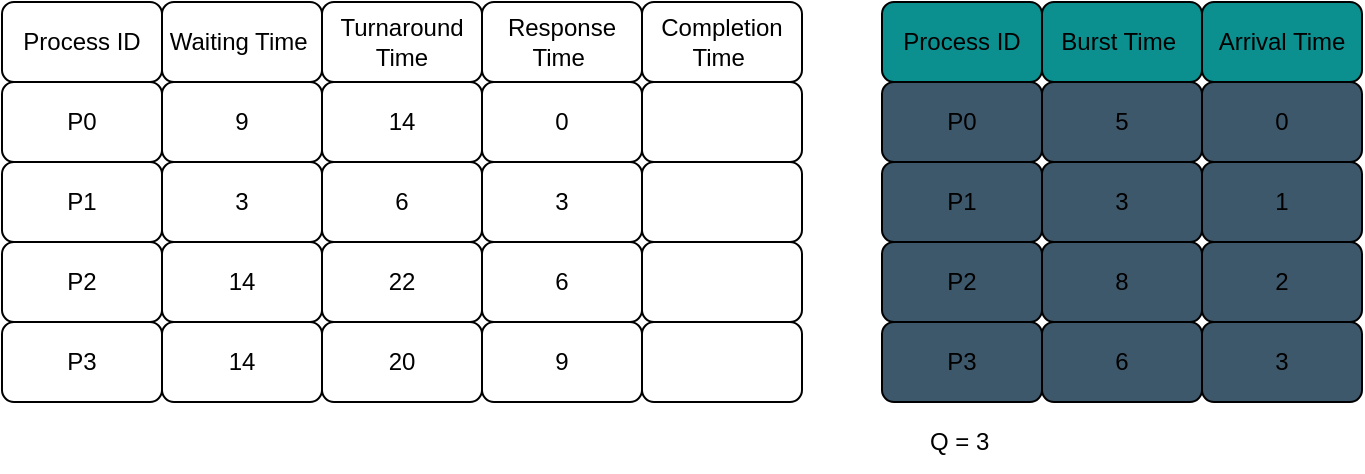 <mxfile>
    <diagram id="ka3EQzgSaXTAFRvSoRkv" name="Page-1">
        <mxGraphModel dx="438" dy="362" grid="1" gridSize="10" guides="1" tooltips="1" connect="1" arrows="1" fold="1" page="1" pageScale="1" pageWidth="850" pageHeight="1100" math="0" shadow="0">
            <root>
                <mxCell id="0"/>
                <mxCell id="1" parent="0"/>
                <mxCell id="2" value="Process ID" style="rounded=1;whiteSpace=wrap;html=1;" parent="1" vertex="1">
                    <mxGeometry x="40" y="120" width="80" height="40" as="geometry"/>
                </mxCell>
                <mxCell id="5" value="Waiting Time&amp;nbsp;" style="rounded=1;whiteSpace=wrap;html=1;" vertex="1" parent="1">
                    <mxGeometry x="120" y="120" width="80" height="40" as="geometry"/>
                </mxCell>
                <mxCell id="6" value="Response Time&amp;nbsp;" style="rounded=1;whiteSpace=wrap;html=1;" vertex="1" parent="1">
                    <mxGeometry x="280" y="120" width="80" height="40" as="geometry"/>
                </mxCell>
                <mxCell id="7" value="Completion Time&amp;nbsp;" style="rounded=1;whiteSpace=wrap;html=1;" vertex="1" parent="1">
                    <mxGeometry x="360" y="120" width="80" height="40" as="geometry"/>
                </mxCell>
                <mxCell id="8" value="P0" style="rounded=1;whiteSpace=wrap;html=1;" vertex="1" parent="1">
                    <mxGeometry x="40" y="160" width="80" height="40" as="geometry"/>
                </mxCell>
                <mxCell id="9" value="9" style="rounded=1;whiteSpace=wrap;html=1;" vertex="1" parent="1">
                    <mxGeometry x="120" y="160" width="80" height="40" as="geometry"/>
                </mxCell>
                <mxCell id="10" value="0" style="rounded=1;whiteSpace=wrap;html=1;" vertex="1" parent="1">
                    <mxGeometry x="280" y="160" width="80" height="40" as="geometry"/>
                </mxCell>
                <mxCell id="11" value="" style="rounded=1;whiteSpace=wrap;html=1;" vertex="1" parent="1">
                    <mxGeometry x="360" y="160" width="80" height="40" as="geometry"/>
                </mxCell>
                <mxCell id="12" value="Turnaround Time" style="rounded=1;whiteSpace=wrap;html=1;" vertex="1" parent="1">
                    <mxGeometry x="200" y="120" width="80" height="40" as="geometry"/>
                </mxCell>
                <mxCell id="13" value="14" style="rounded=1;whiteSpace=wrap;html=1;" vertex="1" parent="1">
                    <mxGeometry x="200" y="160" width="80" height="40" as="geometry"/>
                </mxCell>
                <mxCell id="16" value="P1" style="rounded=1;whiteSpace=wrap;html=1;" vertex="1" parent="1">
                    <mxGeometry x="40" y="200" width="80" height="40" as="geometry"/>
                </mxCell>
                <mxCell id="17" value="3" style="rounded=1;whiteSpace=wrap;html=1;" vertex="1" parent="1">
                    <mxGeometry x="120" y="200" width="80" height="40" as="geometry"/>
                </mxCell>
                <mxCell id="18" value="3" style="rounded=1;whiteSpace=wrap;html=1;" vertex="1" parent="1">
                    <mxGeometry x="280" y="200" width="80" height="40" as="geometry"/>
                </mxCell>
                <mxCell id="19" value="" style="rounded=1;whiteSpace=wrap;html=1;" vertex="1" parent="1">
                    <mxGeometry x="360" y="200" width="80" height="40" as="geometry"/>
                </mxCell>
                <mxCell id="20" value="6" style="rounded=1;whiteSpace=wrap;html=1;" vertex="1" parent="1">
                    <mxGeometry x="200" y="200" width="80" height="40" as="geometry"/>
                </mxCell>
                <mxCell id="21" value="P2" style="rounded=1;whiteSpace=wrap;html=1;" vertex="1" parent="1">
                    <mxGeometry x="40" y="240" width="80" height="40" as="geometry"/>
                </mxCell>
                <mxCell id="22" value="14" style="rounded=1;whiteSpace=wrap;html=1;" vertex="1" parent="1">
                    <mxGeometry x="120" y="240" width="80" height="40" as="geometry"/>
                </mxCell>
                <mxCell id="23" value="6" style="rounded=1;whiteSpace=wrap;html=1;" vertex="1" parent="1">
                    <mxGeometry x="280" y="240" width="80" height="40" as="geometry"/>
                </mxCell>
                <mxCell id="24" value="" style="rounded=1;whiteSpace=wrap;html=1;" vertex="1" parent="1">
                    <mxGeometry x="360" y="240" width="80" height="40" as="geometry"/>
                </mxCell>
                <mxCell id="25" value="22" style="rounded=1;whiteSpace=wrap;html=1;" vertex="1" parent="1">
                    <mxGeometry x="200" y="240" width="80" height="40" as="geometry"/>
                </mxCell>
                <mxCell id="26" value="P3" style="rounded=1;whiteSpace=wrap;html=1;" vertex="1" parent="1">
                    <mxGeometry x="40" y="280" width="80" height="40" as="geometry"/>
                </mxCell>
                <mxCell id="27" value="14" style="rounded=1;whiteSpace=wrap;html=1;" vertex="1" parent="1">
                    <mxGeometry x="120" y="280" width="80" height="40" as="geometry"/>
                </mxCell>
                <mxCell id="28" value="9" style="rounded=1;whiteSpace=wrap;html=1;" vertex="1" parent="1">
                    <mxGeometry x="280" y="280" width="80" height="40" as="geometry"/>
                </mxCell>
                <mxCell id="29" value="" style="rounded=1;whiteSpace=wrap;html=1;" vertex="1" parent="1">
                    <mxGeometry x="360" y="280" width="80" height="40" as="geometry"/>
                </mxCell>
                <mxCell id="30" value="20" style="rounded=1;whiteSpace=wrap;html=1;" vertex="1" parent="1">
                    <mxGeometry x="200" y="280" width="80" height="40" as="geometry"/>
                </mxCell>
                <mxCell id="31" value="Process ID" style="rounded=1;whiteSpace=wrap;html=1;fillColor=#0B8F8F;" vertex="1" parent="1">
                    <mxGeometry x="480" y="120" width="80" height="40" as="geometry"/>
                </mxCell>
                <mxCell id="32" value="Burst Time&amp;nbsp;" style="rounded=1;whiteSpace=wrap;html=1;fillColor=#0B8F8F;" vertex="1" parent="1">
                    <mxGeometry x="560" y="120" width="80" height="40" as="geometry"/>
                </mxCell>
                <mxCell id="33" value="P0" style="rounded=1;whiteSpace=wrap;html=1;fillColor=#3E586B;" vertex="1" parent="1">
                    <mxGeometry x="480" y="160" width="80" height="40" as="geometry"/>
                </mxCell>
                <mxCell id="34" value="5" style="rounded=1;whiteSpace=wrap;html=1;fillColor=#3E586B;" vertex="1" parent="1">
                    <mxGeometry x="560" y="160" width="80" height="40" as="geometry"/>
                </mxCell>
                <mxCell id="35" value="Arrival Time" style="rounded=1;whiteSpace=wrap;html=1;fillColor=#0B8F8F;" vertex="1" parent="1">
                    <mxGeometry x="640" y="120" width="80" height="40" as="geometry"/>
                </mxCell>
                <mxCell id="36" value="0" style="rounded=1;whiteSpace=wrap;html=1;fillColor=#3E586B;" vertex="1" parent="1">
                    <mxGeometry x="640" y="160" width="80" height="40" as="geometry"/>
                </mxCell>
                <mxCell id="37" value="P1" style="rounded=1;whiteSpace=wrap;html=1;fillColor=#3E586B;" vertex="1" parent="1">
                    <mxGeometry x="480" y="200" width="80" height="40" as="geometry"/>
                </mxCell>
                <mxCell id="38" value="3" style="rounded=1;whiteSpace=wrap;html=1;fillColor=#3E586B;" vertex="1" parent="1">
                    <mxGeometry x="560" y="200" width="80" height="40" as="geometry"/>
                </mxCell>
                <mxCell id="39" value="1" style="rounded=1;whiteSpace=wrap;html=1;fillColor=#3E586B;" vertex="1" parent="1">
                    <mxGeometry x="640" y="200" width="80" height="40" as="geometry"/>
                </mxCell>
                <mxCell id="40" value="P2" style="rounded=1;whiteSpace=wrap;html=1;fillColor=#3E586B;" vertex="1" parent="1">
                    <mxGeometry x="480" y="240" width="80" height="40" as="geometry"/>
                </mxCell>
                <mxCell id="41" value="8" style="rounded=1;whiteSpace=wrap;html=1;fillColor=#3E586B;" vertex="1" parent="1">
                    <mxGeometry x="560" y="240" width="80" height="40" as="geometry"/>
                </mxCell>
                <mxCell id="42" value="2" style="rounded=1;whiteSpace=wrap;html=1;fillColor=#3E586B;" vertex="1" parent="1">
                    <mxGeometry x="640" y="240" width="80" height="40" as="geometry"/>
                </mxCell>
                <mxCell id="43" value="P3" style="rounded=1;whiteSpace=wrap;html=1;fillColor=#3E586B;" vertex="1" parent="1">
                    <mxGeometry x="480" y="280" width="80" height="40" as="geometry"/>
                </mxCell>
                <mxCell id="44" value="6" style="rounded=1;whiteSpace=wrap;html=1;fillColor=#3E586B;" vertex="1" parent="1">
                    <mxGeometry x="560" y="280" width="80" height="40" as="geometry"/>
                </mxCell>
                <mxCell id="45" value="3" style="rounded=1;whiteSpace=wrap;html=1;fillColor=#3E586B;" vertex="1" parent="1">
                    <mxGeometry x="640" y="280" width="80" height="40" as="geometry"/>
                </mxCell>
                <mxCell id="67" value="Q = 3&amp;nbsp;" style="text;html=1;align=center;verticalAlign=middle;resizable=0;points=[];autosize=1;strokeColor=none;fillColor=none;" vertex="1" parent="1">
                    <mxGeometry x="490" y="325" width="60" height="30" as="geometry"/>
                </mxCell>
            </root>
        </mxGraphModel>
    </diagram>
</mxfile>